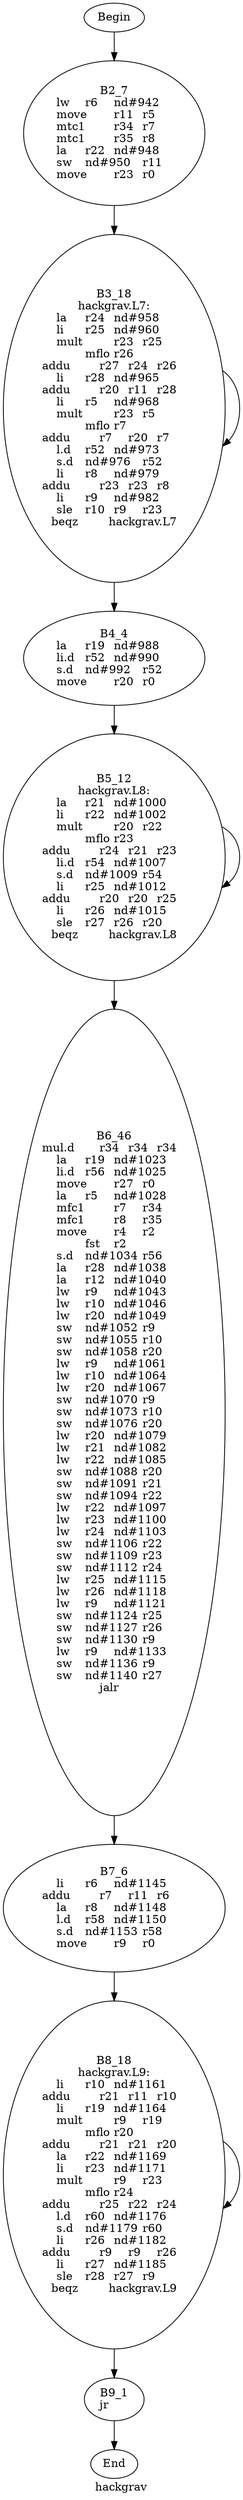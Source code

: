 digraph G{
	label = "hackgrav"	style = "dashed";
	color = purple;
	Node0 [label = "Begin"];
	Node0 -> {Node2 }
	Node1 [label = "End"];
	Node1 -> {}
	Node2 [label = "B2_7\nlw	r6	nd#942	\nmove	r11	r5	\nmtc1	r34	r7	\nmtc1	r35	r8	\nla	r22	nd#948	\nsw	nd#950	r11	\nmove	r23	r0	\n"];
	Node2 -> {Node3 }
	Node3 [label = "B3_18\nhackgrav.L7:\nla	r24	nd#958	\nli	r25	nd#960	\nmult	r23	r25	\nmflo	r26	\naddu	r27	r24	r26	\nli	r28	nd#965	\naddu	r20	r11	r28	\nli	r5	nd#968	\nmult	r23	r5	\nmflo	r7	\naddu	r7	r20	r7	\nl.d	r52	nd#973	\ns.d	nd#976	r52	\nli	r8	nd#979	\naddu	r23	r23	r8	\nli	r9	nd#982	\nsle	r10	r9	r23	\nbeqz	hackgrav.L7\n"];
	Node3 -> {Node4 Node3 }
	Node4 [label = "B4_4\nla	r19	nd#988	\nli.d	r52	nd#990	\ns.d	nd#992	r52	\nmove	r20	r0	\n"];
	Node4 -> {Node5 }
	Node5 [label = "B5_12\nhackgrav.L8:\nla	r21	nd#1000	\nli	r22	nd#1002	\nmult	r20	r22	\nmflo	r23	\naddu	r24	r21	r23	\nli.d	r54	nd#1007	\ns.d	nd#1009	r54	\nli	r25	nd#1012	\naddu	r20	r20	r25	\nli	r26	nd#1015	\nsle	r27	r26	r20	\nbeqz	hackgrav.L8\n"];
	Node5 -> {Node6 Node5 }
	Node6 [label = "B6_46\nmul.d	r34	r34	r34	\nla	r19	nd#1023	\nli.d	r56	nd#1025	\nmove	r27	r0	\nla	r5	nd#1028	\nmfc1	r7	r34	\nmfc1	r8	r35	\nmove	r4	r2	\nfst	r2	\ns.d	nd#1034	r56	\nla	r28	nd#1038	\nla	r12	nd#1040	\nlw	r9	nd#1043	\nlw	r10	nd#1046	\nlw	r20	nd#1049	\nsw	nd#1052	r9	\nsw	nd#1055	r10	\nsw	nd#1058	r20	\nlw	r9	nd#1061	\nlw	r10	nd#1064	\nlw	r20	nd#1067	\nsw	nd#1070	r9	\nsw	nd#1073	r10	\nsw	nd#1076	r20	\nlw	r20	nd#1079	\nlw	r21	nd#1082	\nlw	r22	nd#1085	\nsw	nd#1088	r20	\nsw	nd#1091	r21	\nsw	nd#1094	r22	\nlw	r22	nd#1097	\nlw	r23	nd#1100	\nlw	r24	nd#1103	\nsw	nd#1106	r22	\nsw	nd#1109	r23	\nsw	nd#1112	r24	\nlw	r25	nd#1115	\nlw	r26	nd#1118	\nlw	r9	nd#1121	\nsw	nd#1124	r25	\nsw	nd#1127	r26	\nsw	nd#1130	r9	\nlw	r9	nd#1133	\nsw	nd#1136	r9	\nsw	nd#1140	r27	\njalr	\n"];
	Node6 -> {Node7 }
	Node7 [label = "B7_6\nli	r6	nd#1145	\naddu	r7	r11	r6	\nla	r8	nd#1148	\nl.d	r58	nd#1150	\ns.d	nd#1153	r58	\nmove	r9	r0	\n"];
	Node7 -> {Node8 }
	Node8 [label = "B8_18\nhackgrav.L9:\nli	r10	nd#1161	\naddu	r21	r11	r10	\nli	r19	nd#1164	\nmult	r9	r19	\nmflo	r20	\naddu	r21	r21	r20	\nla	r22	nd#1169	\nli	r23	nd#1171	\nmult	r9	r23	\nmflo	r24	\naddu	r25	r22	r24	\nl.d	r60	nd#1176	\ns.d	nd#1179	r60	\nli	r26	nd#1182	\naddu	r9	r9	r26	\nli	r27	nd#1185	\nsle	r28	r27	r9	\nbeqz	hackgrav.L9\n"];
	Node8 -> {Node9 Node8 }
	Node9 [label = "B9_1\njr	\n"];
	Node9 -> {Node1 }
}
